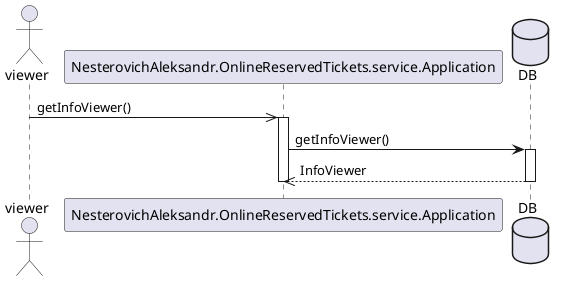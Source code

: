 @startuml

actor viewer

viewer ->> NesterovichAleksandr.OnlineReservedTickets.service.Application : getInfoViewer()

activate NesterovichAleksandr.OnlineReservedTickets.service.Application

database DB

NesterovichAleksandr.OnlineReservedTickets.service.Application -> DB : getInfoViewer()
activate DB
NesterovichAleksandr.OnlineReservedTickets.service.Application <<-- DB : InfoViewer
deactivate DB

deactivate NesterovichAleksandr.OnlineReservedTickets.service.Application

@enduml